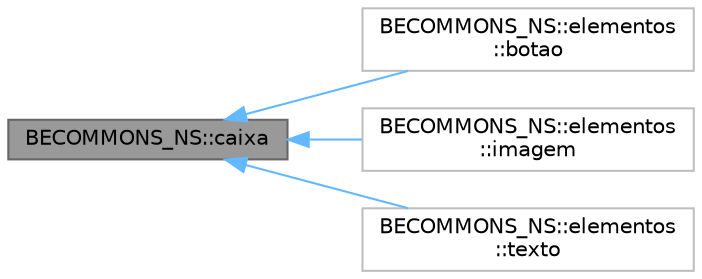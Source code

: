 digraph "BECOMMONS_NS::caixa"
{
 // LATEX_PDF_SIZE
  bgcolor="transparent";
  edge [fontname=Helvetica,fontsize=10,labelfontname=Helvetica,labelfontsize=10];
  node [fontname=Helvetica,fontsize=10,shape=box,height=0.2,width=0.4];
  rankdir="LR";
  Node1 [id="Node000001",label="BECOMMONS_NS::caixa",height=0.2,width=0.4,color="gray40", fillcolor="grey60", style="filled", fontcolor="black",tooltip="funciona como uma div em css"];
  Node1 -> Node2 [id="edge1_Node000001_Node000002",dir="back",color="steelblue1",style="solid",tooltip=" "];
  Node2 [id="Node000002",label="BECOMMONS_NS::elementos\l::botao",height=0.2,width=0.4,color="grey75", fillcolor="white", style="filled",URL="$classBECOMMONS__NS_1_1elementos_1_1botao.html",tooltip=" "];
  Node1 -> Node3 [id="edge2_Node000001_Node000003",dir="back",color="steelblue1",style="solid",tooltip=" "];
  Node3 [id="Node000003",label="BECOMMONS_NS::elementos\l::imagem",height=0.2,width=0.4,color="grey75", fillcolor="white", style="filled",URL="$classBECOMMONS__NS_1_1elementos_1_1imagem.html",tooltip=" "];
  Node1 -> Node4 [id="edge3_Node000001_Node000004",dir="back",color="steelblue1",style="solid",tooltip=" "];
  Node4 [id="Node000004",label="BECOMMONS_NS::elementos\l::texto",height=0.2,width=0.4,color="grey75", fillcolor="white", style="filled",URL="$classBECOMMONS__NS_1_1elementos_1_1texto.html",tooltip=" "];
}
